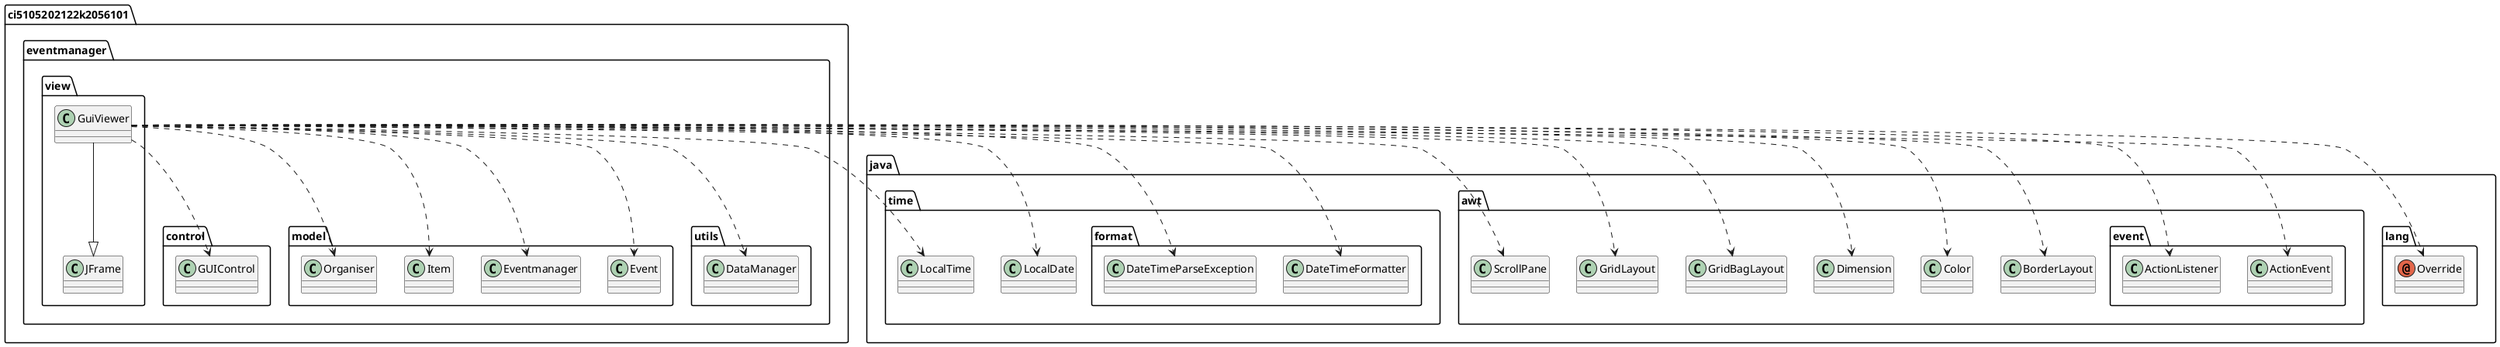 @startuml
annotation java.lang.Override
class ci5105202122k2056101.eventmanager.control.GUIControl
class ci5105202122k2056101.eventmanager.model.Event
class ci5105202122k2056101.eventmanager.model.Eventmanager
class ci5105202122k2056101.eventmanager.model.Item
class ci5105202122k2056101.eventmanager.model.Organiser
class ci5105202122k2056101.eventmanager.utils.DataManager
class ci5105202122k2056101.eventmanager.view.GuiViewer
class ci5105202122k2056101.eventmanager.view.JFrame
class java.awt.BorderLayout
class java.awt.Color
class java.awt.Dimension
class java.awt.GridBagLayout
class java.awt.GridLayout
class java.awt.ScrollPane
class java.awt.event.ActionEvent
class java.awt.event.ActionListener
class java.time.LocalDate
class java.time.LocalTime
class java.time.format.DateTimeFormatter
class java.time.format.DateTimeParseException
ci5105202122k2056101.eventmanager.view.GuiViewer ..> java.lang.Override
ci5105202122k2056101.eventmanager.view.GuiViewer ..> ci5105202122k2056101.eventmanager.control.GUIControl
ci5105202122k2056101.eventmanager.view.GuiViewer ..> ci5105202122k2056101.eventmanager.model.Event
ci5105202122k2056101.eventmanager.view.GuiViewer ..> ci5105202122k2056101.eventmanager.model.Eventmanager
ci5105202122k2056101.eventmanager.view.GuiViewer ..> ci5105202122k2056101.eventmanager.model.Item
ci5105202122k2056101.eventmanager.view.GuiViewer ..> ci5105202122k2056101.eventmanager.model.Organiser
ci5105202122k2056101.eventmanager.view.GuiViewer ..> ci5105202122k2056101.eventmanager.utils.DataManager
ci5105202122k2056101.eventmanager.view.GuiViewer --|> ci5105202122k2056101.eventmanager.view.JFrame
ci5105202122k2056101.eventmanager.view.GuiViewer ..> java.awt.BorderLayout
ci5105202122k2056101.eventmanager.view.GuiViewer ..> java.awt.Color
ci5105202122k2056101.eventmanager.view.GuiViewer ..> java.awt.Dimension
ci5105202122k2056101.eventmanager.view.GuiViewer ..> java.awt.GridBagLayout
ci5105202122k2056101.eventmanager.view.GuiViewer ..> java.awt.GridLayout
ci5105202122k2056101.eventmanager.view.GuiViewer ..> java.awt.ScrollPane
ci5105202122k2056101.eventmanager.view.GuiViewer ..> java.awt.event.ActionEvent
ci5105202122k2056101.eventmanager.view.GuiViewer ..> java.awt.event.ActionListener
ci5105202122k2056101.eventmanager.view.GuiViewer ..> java.time.LocalDate
ci5105202122k2056101.eventmanager.view.GuiViewer ..> java.time.LocalTime
ci5105202122k2056101.eventmanager.view.GuiViewer ..> java.time.format.DateTimeFormatter
ci5105202122k2056101.eventmanager.view.GuiViewer ..> java.time.format.DateTimeParseException
@enduml